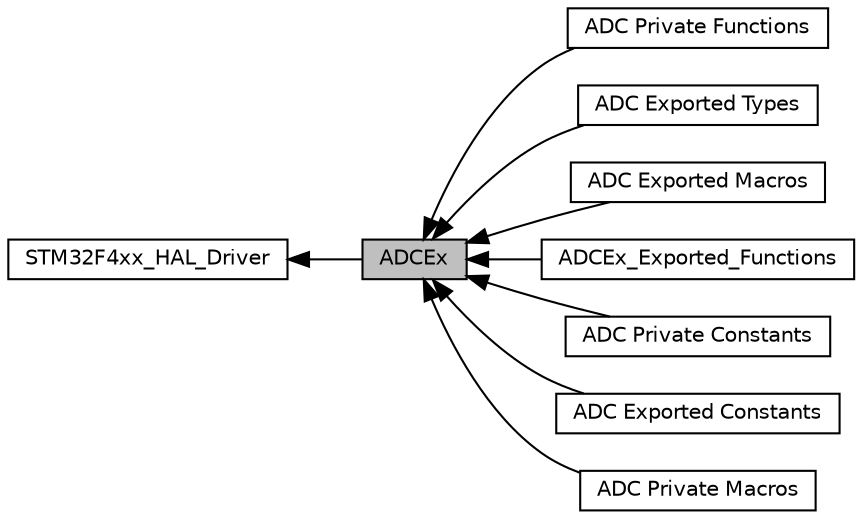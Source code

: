 digraph "ADCEx"
{
  edge [fontname="Helvetica",fontsize="10",labelfontname="Helvetica",labelfontsize="10"];
  node [fontname="Helvetica",fontsize="10",shape=box];
  rankdir=LR;
  Node8 [label="ADC Private Functions",height=0.2,width=0.4,color="black", fillcolor="white", style="filled",URL="$group___a_d_c_ex___private___functions.html",tooltip=" "];
  Node1 [label="ADCEx",height=0.2,width=0.4,color="black", fillcolor="grey75", style="filled", fontcolor="black",tooltip="ADC Extended driver modules."];
  Node3 [label="ADC Exported Types",height=0.2,width=0.4,color="black", fillcolor="white", style="filled",URL="$group___a_d_c_ex___exported___types.html",tooltip=" "];
  Node5 [label="ADC Exported Macros",height=0.2,width=0.4,color="black", fillcolor="white", style="filled",URL="$group___a_d_c___exported___macros.html",tooltip=" "];
  Node9 [label="ADCEx_Exported_Functions",height=0.2,width=0.4,color="black", fillcolor="white", style="filled",URL="$group___a_d_c_ex___exported___functions.html",tooltip=" "];
  Node2 [label="STM32F4xx_HAL_Driver",height=0.2,width=0.4,color="black", fillcolor="white", style="filled",URL="$group___s_t_m32_f4xx___h_a_l___driver.html",tooltip=" "];
  Node6 [label="ADC Private Constants",height=0.2,width=0.4,color="black", fillcolor="white", style="filled",URL="$group___a_d_c_ex___private___constants.html",tooltip=" "];
  Node4 [label="ADC Exported Constants",height=0.2,width=0.4,color="black", fillcolor="white", style="filled",URL="$group___a_d_c_ex___exported___constants.html",tooltip=" "];
  Node7 [label="ADC Private Macros",height=0.2,width=0.4,color="black", fillcolor="white", style="filled",URL="$group___a_d_c_ex___private___macros.html",tooltip=" "];
  Node2->Node1 [shape=plaintext, dir="back", style="solid"];
  Node1->Node3 [shape=plaintext, dir="back", style="solid"];
  Node1->Node4 [shape=plaintext, dir="back", style="solid"];
  Node1->Node5 [shape=plaintext, dir="back", style="solid"];
  Node1->Node6 [shape=plaintext, dir="back", style="solid"];
  Node1->Node7 [shape=plaintext, dir="back", style="solid"];
  Node1->Node8 [shape=plaintext, dir="back", style="solid"];
  Node1->Node9 [shape=plaintext, dir="back", style="solid"];
}
